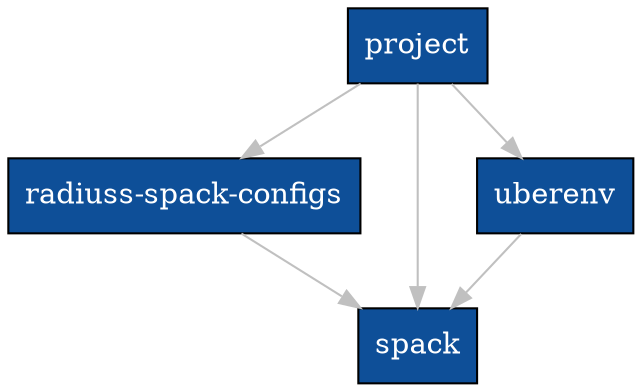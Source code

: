 digraph BuildInfrastructure {

  subgraph Deps {

  a [ label="project", shape="rectangle", fillcolor="#0E4F98", style=filled, fontcolor=white]
  b [ label="radiuss-spack-configs", shape="rectangle", fillcolor="#0E4F98", style=filled, fontcolor=white]
  c [ label="spack", shape="rectangle", fillcolor="#0E4F98", style=filled, fontcolor=white]
  d [ label="uberenv", shape="rectangle", fillcolor="#0E4F98", style=filled, fontcolor=white]

  a -> { b c d } [ color="grey" ]
  b -> c [ color="grey" ]
  d -> c [ color="grey" ]

  }

}

